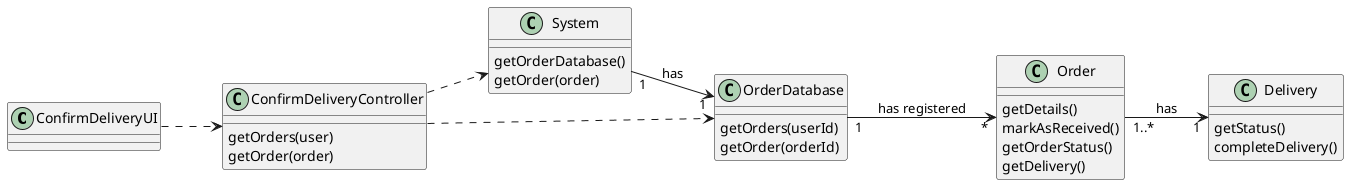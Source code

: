 @startuml

left to right direction

class ConfirmDeliveryUI {
}

class ConfirmDeliveryController {
  getOrders(user)
  getOrder(order)
}

class System {
  getOrderDatabase()
  getOrder(order)
}

class Order {
  getDetails()
  markAsReceived()
  getOrderStatus()
  getDelivery()
}

class OrderDatabase {
  getOrders(userId)
  getOrder(orderId)
}

class Delivery {
  getStatus()
  completeDelivery()
}


ConfirmDeliveryUI ..> ConfirmDeliveryController
ConfirmDeliveryController ..> System
ConfirmDeliveryController ..> OrderDatabase
System "1" --> "1" OrderDatabase: has
OrderDatabase "1" --> "*" Order: has registered
Order "1..*" --> "1" Delivery: has

@enduml
